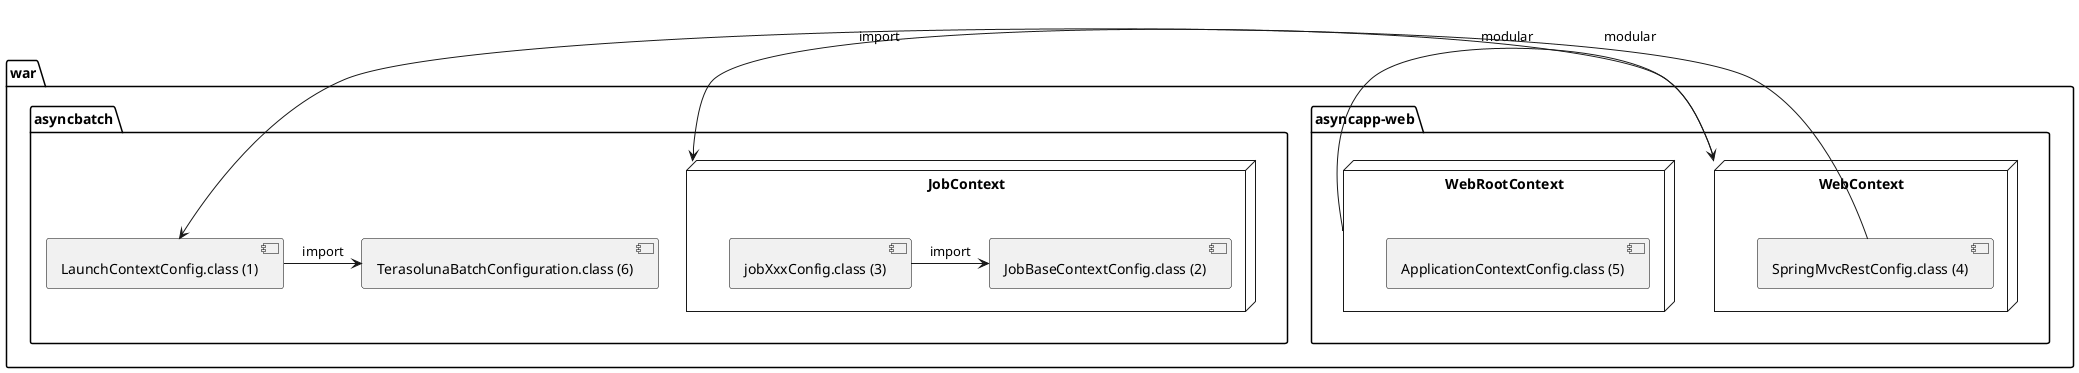 @startuml

package "war" {
    package "asyncapp-web" {

      node "WebContext" {
        artifact [SpringMvcRestConfig.class (4)] as 4
      }
      node "WebRootContext" {
        artifact [ApplicationContextConfig.class (5)] as 5
      }
    }
    package "asyncbatch" {
      artifact [LaunchContextConfig.class (1)] as 1
      artifact [TerasolunaBatchConfiguration.class (6)] as 6
      node "JobContext" {
        artifact [JobBaseContextConfig.class (2)] as 2
        artifact [jobXxxConfig.class (3)] as 3
      }
    }
}

JobContext <- WebContext : modular
WebContext <- WebRootContext: modular
1 -> 6 : import
3 -> 2 : import
1 <- 4 : import

'Set styles such as format and color of each figure
skinparam componentStyle uml2

skinparam Component {
  BorderColor black
  ArrowColor black
  ArrowFontSize 18
}


@enduml
